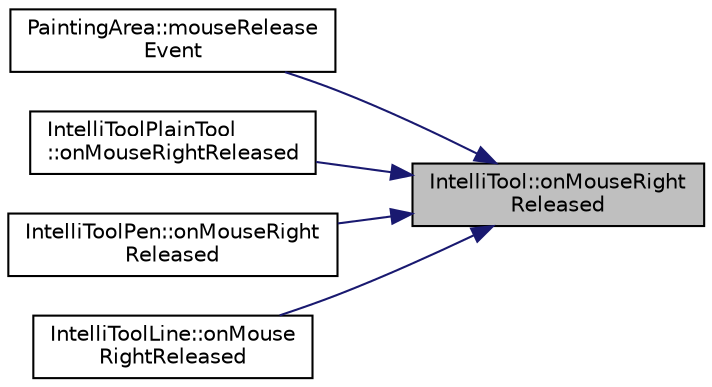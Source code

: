 digraph "IntelliTool::onMouseRightReleased"
{
 // LATEX_PDF_SIZE
  edge [fontname="Helvetica",fontsize="10",labelfontname="Helvetica",labelfontsize="10"];
  node [fontname="Helvetica",fontsize="10",shape=record];
  rankdir="RL";
  Node1 [label="IntelliTool::onMouseRight\lReleased",height=0.2,width=0.4,color="black", fillcolor="grey75", style="filled", fontcolor="black",tooltip=" "];
  Node1 -> Node2 [dir="back",color="midnightblue",fontsize="10",style="solid",fontname="Helvetica"];
  Node2 [label="PaintingArea::mouseRelease\lEvent",height=0.2,width=0.4,color="black", fillcolor="white", style="filled",URL="$class_painting_area.html#a35b5df914acb608cc29717659793359c",tooltip=" "];
  Node1 -> Node3 [dir="back",color="midnightblue",fontsize="10",style="solid",fontname="Helvetica"];
  Node3 [label="IntelliToolPlainTool\l::onMouseRightReleased",height=0.2,width=0.4,color="black", fillcolor="white", style="filled",URL="$class_intelli_tool_plain_tool.html#a2ae458f1b04eb77a47f6dca5e91e33b8",tooltip=" "];
  Node1 -> Node4 [dir="back",color="midnightblue",fontsize="10",style="solid",fontname="Helvetica"];
  Node4 [label="IntelliToolPen::onMouseRight\lReleased",height=0.2,width=0.4,color="black", fillcolor="white", style="filled",URL="$class_intelli_tool_pen.html#abf8562e8cd2da586afdf4d47b3a4ff13",tooltip=" "];
  Node1 -> Node5 [dir="back",color="midnightblue",fontsize="10",style="solid",fontname="Helvetica"];
  Node5 [label="IntelliToolLine::onMouse\lRightReleased",height=0.2,width=0.4,color="black", fillcolor="white", style="filled",URL="$class_intelli_tool_line.html#a6214918cba5753f89d97de4559a2b9b2",tooltip=" "];
}
